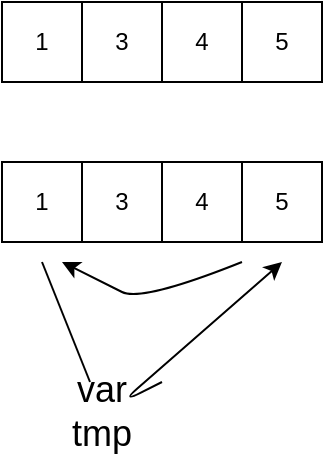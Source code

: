 <mxfile>
    <diagram id="AK_YFnUksXiySV0mOrLQ" name="Page-1">
        <mxGraphModel dx="1105" dy="504" grid="1" gridSize="10" guides="0" tooltips="1" connect="1" arrows="1" fold="1" page="1" pageScale="1" pageWidth="850" pageHeight="1100" math="0" shadow="0">
            <root>
                <mxCell id="0"/>
                <mxCell id="1" parent="0"/>
                <mxCell id="2" value="1" style="whiteSpace=wrap;html=1;aspect=fixed;" vertex="1" parent="1">
                    <mxGeometry x="160" y="120" width="40" height="40" as="geometry"/>
                </mxCell>
                <mxCell id="3" value="3" style="whiteSpace=wrap;html=1;aspect=fixed;" vertex="1" parent="1">
                    <mxGeometry x="200" y="120" width="40" height="40" as="geometry"/>
                </mxCell>
                <mxCell id="4" value="4" style="whiteSpace=wrap;html=1;aspect=fixed;" vertex="1" parent="1">
                    <mxGeometry x="240" y="120" width="40" height="40" as="geometry"/>
                </mxCell>
                <mxCell id="5" value="5" style="whiteSpace=wrap;html=1;aspect=fixed;" vertex="1" parent="1">
                    <mxGeometry x="280" y="120" width="40" height="40" as="geometry"/>
                </mxCell>
                <mxCell id="6" value="1" style="whiteSpace=wrap;html=1;aspect=fixed;" vertex="1" parent="1">
                    <mxGeometry x="160" y="200" width="40" height="40" as="geometry"/>
                </mxCell>
                <mxCell id="7" value="3" style="whiteSpace=wrap;html=1;aspect=fixed;" vertex="1" parent="1">
                    <mxGeometry x="200" y="200" width="40" height="40" as="geometry"/>
                </mxCell>
                <mxCell id="8" value="4" style="whiteSpace=wrap;html=1;aspect=fixed;" vertex="1" parent="1">
                    <mxGeometry x="240" y="200" width="40" height="40" as="geometry"/>
                </mxCell>
                <mxCell id="9" value="5" style="whiteSpace=wrap;html=1;aspect=fixed;" vertex="1" parent="1">
                    <mxGeometry x="280" y="200" width="40" height="40" as="geometry"/>
                </mxCell>
                <mxCell id="16" value="" style="curved=1;endArrow=classic;html=1;fontSize=18;jumpSize=7;" edge="1" parent="1">
                    <mxGeometry width="50" height="50" relative="1" as="geometry">
                        <mxPoint x="280" y="250" as="sourcePoint"/>
                        <mxPoint x="190" y="250" as="targetPoint"/>
                        <Array as="points">
                            <mxPoint x="280" y="250"/>
                            <mxPoint x="230" y="270"/>
                            <mxPoint x="210" y="260"/>
                        </Array>
                    </mxGeometry>
                </mxCell>
                <mxCell id="18" value="" style="endArrow=classic;html=1;fontSize=18;jumpSize=7;rounded=1;startArrow=none;" edge="1" parent="1" source="19">
                    <mxGeometry width="50" height="50" relative="1" as="geometry">
                        <mxPoint x="180" y="250" as="sourcePoint"/>
                        <mxPoint x="300" y="250" as="targetPoint"/>
                        <Array as="points">
                            <mxPoint x="220" y="320"/>
                        </Array>
                    </mxGeometry>
                </mxCell>
                <mxCell id="20" value="" style="endArrow=none;html=1;fontSize=18;jumpSize=7;rounded=1;" edge="1" parent="1" target="19">
                    <mxGeometry width="50" height="50" relative="1" as="geometry">
                        <mxPoint x="180" y="250" as="sourcePoint"/>
                        <mxPoint x="300" y="250" as="targetPoint"/>
                        <Array as="points"/>
                    </mxGeometry>
                </mxCell>
                <mxCell id="19" value="var tmp" style="text;html=1;strokeColor=none;fillColor=none;align=center;verticalAlign=middle;whiteSpace=wrap;rounded=0;fontSize=18;" vertex="1" parent="1">
                    <mxGeometry x="180" y="310" width="60" height="30" as="geometry"/>
                </mxCell>
            </root>
        </mxGraphModel>
    </diagram>
</mxfile>